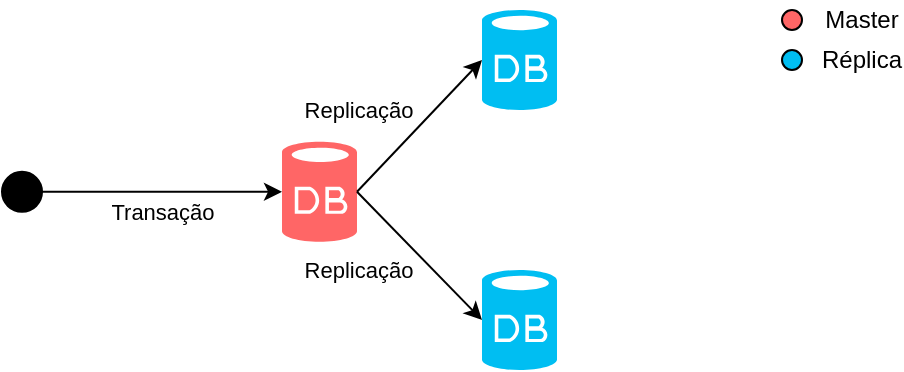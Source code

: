 <mxfile version="15.1.4" type="device"><diagram id="oK9T9LVoo8bwUcMm1wLN" name="Page-1"><mxGraphModel dx="946" dy="557" grid="1" gridSize="10" guides="1" tooltips="1" connect="1" arrows="1" fold="1" page="1" pageScale="1" pageWidth="850" pageHeight="1100" math="0" shadow="0"><root><mxCell id="0"/><mxCell id="1" parent="0"/><mxCell id="uiL8-Afa3y_D0ooqAv9y-1" value="" style="verticalLabelPosition=bottom;html=1;verticalAlign=top;align=center;strokeColor=none;shape=mxgraph.azure.database;fillColor=#FF6666;" vertex="1" parent="1"><mxGeometry x="310" y="295.9" width="37.5" height="50" as="geometry"/></mxCell><mxCell id="uiL8-Afa3y_D0ooqAv9y-2" value="" style="verticalLabelPosition=bottom;html=1;verticalAlign=top;align=center;strokeColor=none;shape=mxgraph.azure.database;fillColor=#00BEF2;" vertex="1" parent="1"><mxGeometry x="410" y="360" width="37.5" height="50" as="geometry"/></mxCell><mxCell id="uiL8-Afa3y_D0ooqAv9y-4" value="" style="verticalLabelPosition=bottom;html=1;verticalAlign=top;align=center;strokeColor=none;shape=mxgraph.azure.database;fillColor=#00BEF2;" vertex="1" parent="1"><mxGeometry x="410" y="230.0" width="37.5" height="50" as="geometry"/></mxCell><mxCell id="uiL8-Afa3y_D0ooqAv9y-5" value="" style="ellipse;whiteSpace=wrap;html=1;aspect=fixed;fillColor=#000000;" vertex="1" parent="1"><mxGeometry x="170" y="310.9" width="20" height="20" as="geometry"/></mxCell><mxCell id="uiL8-Afa3y_D0ooqAv9y-8" value="" style="endArrow=classic;html=1;exitX=1;exitY=0.5;exitDx=0;exitDy=0;entryX=0;entryY=0.5;entryDx=0;entryDy=0;entryPerimeter=0;" edge="1" parent="1" source="uiL8-Afa3y_D0ooqAv9y-5" target="uiL8-Afa3y_D0ooqAv9y-1"><mxGeometry relative="1" as="geometry"><mxPoint x="370" y="320" as="sourcePoint"/><mxPoint x="470" y="320" as="targetPoint"/></mxGeometry></mxCell><mxCell id="uiL8-Afa3y_D0ooqAv9y-9" value="Transação" style="edgeLabel;resizable=0;html=1;align=center;verticalAlign=middle;labelBackgroundColor=none;" connectable="0" vertex="1" parent="uiL8-Afa3y_D0ooqAv9y-8"><mxGeometry relative="1" as="geometry"><mxPoint y="10" as="offset"/></mxGeometry></mxCell><mxCell id="uiL8-Afa3y_D0ooqAv9y-10" value="" style="endArrow=classic;html=1;exitX=1;exitY=0.5;exitDx=0;exitDy=0;exitPerimeter=0;entryX=0;entryY=0.5;entryDx=0;entryDy=0;entryPerimeter=0;" edge="1" parent="1" source="uiL8-Afa3y_D0ooqAv9y-1" target="uiL8-Afa3y_D0ooqAv9y-4"><mxGeometry relative="1" as="geometry"><mxPoint x="370" y="320" as="sourcePoint"/><mxPoint x="470" y="320" as="targetPoint"/></mxGeometry></mxCell><mxCell id="uiL8-Afa3y_D0ooqAv9y-11" value="Replicação" style="edgeLabel;resizable=0;html=1;align=center;verticalAlign=middle;labelBackgroundColor=none;" connectable="0" vertex="1" parent="uiL8-Afa3y_D0ooqAv9y-10"><mxGeometry relative="1" as="geometry"><mxPoint x="-31" y="-8" as="offset"/></mxGeometry></mxCell><mxCell id="uiL8-Afa3y_D0ooqAv9y-15" value="" style="endArrow=classic;html=1;exitX=1;exitY=0.5;exitDx=0;exitDy=0;exitPerimeter=0;entryX=0;entryY=0.5;entryDx=0;entryDy=0;entryPerimeter=0;" edge="1" parent="1" source="uiL8-Afa3y_D0ooqAv9y-1" target="uiL8-Afa3y_D0ooqAv9y-2"><mxGeometry relative="1" as="geometry"><mxPoint x="370" y="320" as="sourcePoint"/><mxPoint x="470" y="320" as="targetPoint"/></mxGeometry></mxCell><mxCell id="uiL8-Afa3y_D0ooqAv9y-16" value="Replicação" style="edgeLabel;resizable=0;html=1;align=center;verticalAlign=middle;labelBackgroundColor=none;" connectable="0" vertex="1" parent="uiL8-Afa3y_D0ooqAv9y-15"><mxGeometry relative="1" as="geometry"><mxPoint x="-31" y="7" as="offset"/></mxGeometry></mxCell><mxCell id="uiL8-Afa3y_D0ooqAv9y-17" value="" style="ellipse;whiteSpace=wrap;html=1;aspect=fixed;fillColor=#FF6666;" vertex="1" parent="1"><mxGeometry x="560" y="230" width="10" height="10" as="geometry"/></mxCell><mxCell id="uiL8-Afa3y_D0ooqAv9y-18" value="" style="ellipse;whiteSpace=wrap;html=1;aspect=fixed;fillColor=#00BEF2;" vertex="1" parent="1"><mxGeometry x="560" y="250" width="10" height="10" as="geometry"/></mxCell><mxCell id="uiL8-Afa3y_D0ooqAv9y-19" value="Master" style="text;html=1;strokeColor=none;fillColor=none;align=center;verticalAlign=middle;whiteSpace=wrap;rounded=0;" vertex="1" parent="1"><mxGeometry x="580" y="225" width="40" height="20" as="geometry"/></mxCell><mxCell id="uiL8-Afa3y_D0ooqAv9y-20" value="Réplica" style="text;html=1;strokeColor=none;fillColor=none;align=center;verticalAlign=middle;whiteSpace=wrap;rounded=0;" vertex="1" parent="1"><mxGeometry x="580" y="245" width="40" height="20" as="geometry"/></mxCell></root></mxGraphModel></diagram></mxfile>